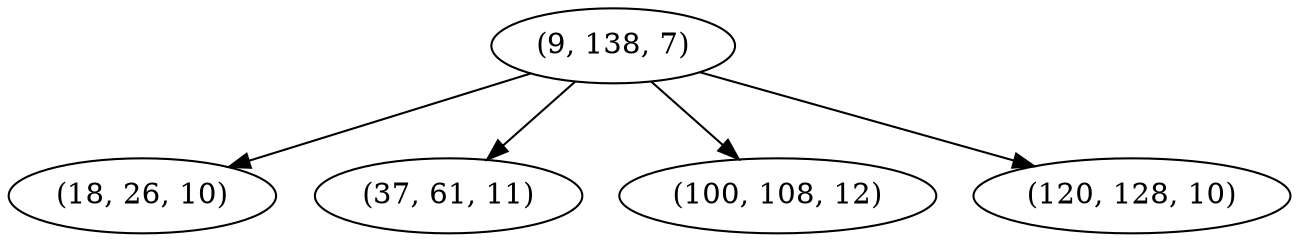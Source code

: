 digraph tree {
    "(9, 138, 7)";
    "(18, 26, 10)";
    "(37, 61, 11)";
    "(100, 108, 12)";
    "(120, 128, 10)";
    "(9, 138, 7)" -> "(18, 26, 10)";
    "(9, 138, 7)" -> "(37, 61, 11)";
    "(9, 138, 7)" -> "(100, 108, 12)";
    "(9, 138, 7)" -> "(120, 128, 10)";
}
